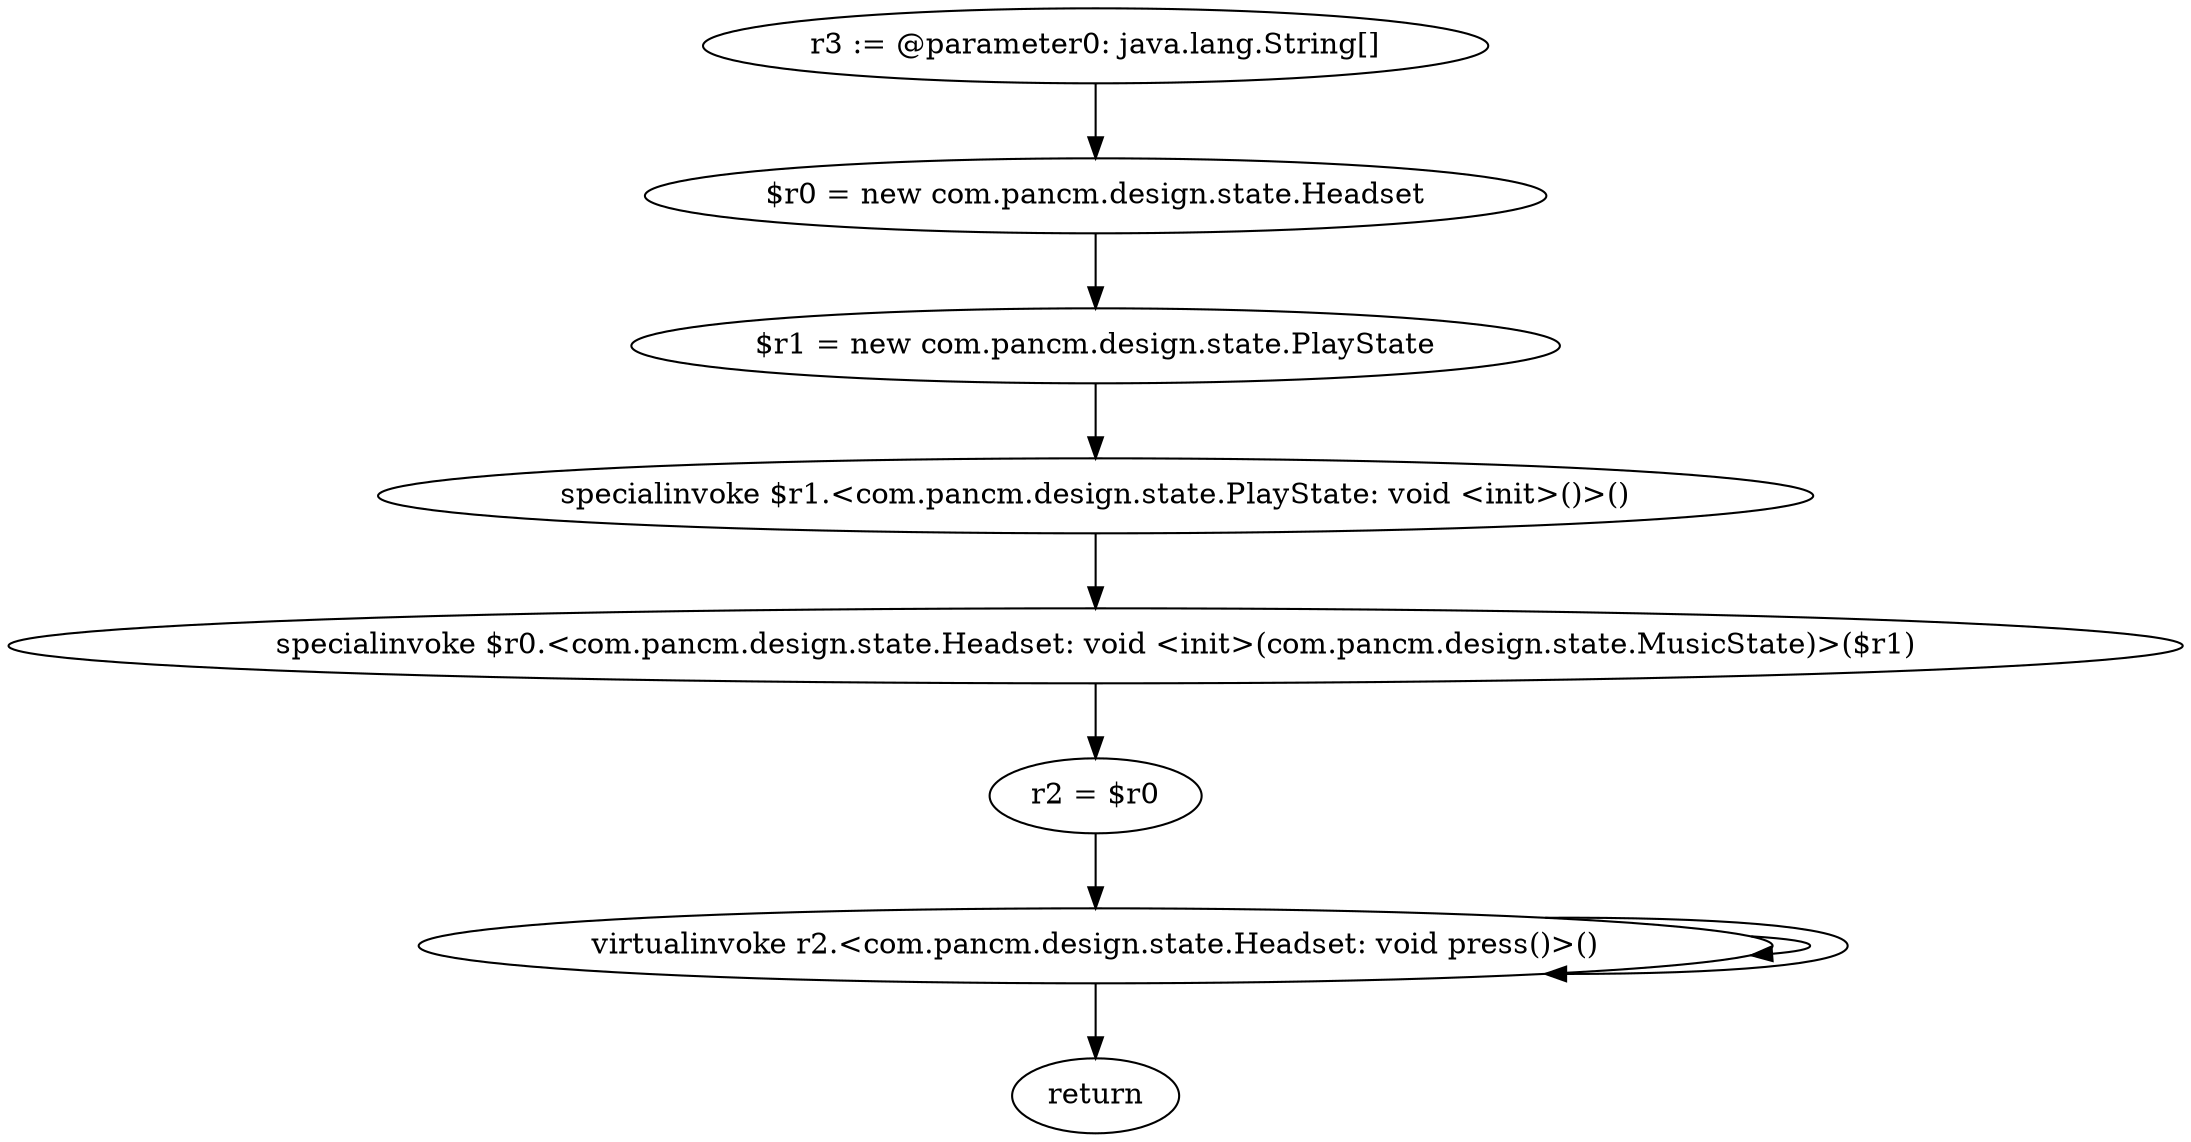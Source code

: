 digraph "unitGraph" {
    "r3 := @parameter0: java.lang.String[]"
    "$r0 = new com.pancm.design.state.Headset"
    "$r1 = new com.pancm.design.state.PlayState"
    "specialinvoke $r1.<com.pancm.design.state.PlayState: void <init>()>()"
    "specialinvoke $r0.<com.pancm.design.state.Headset: void <init>(com.pancm.design.state.MusicState)>($r1)"
    "r2 = $r0"
    "virtualinvoke r2.<com.pancm.design.state.Headset: void press()>()"
    "return"
    "r3 := @parameter0: java.lang.String[]"->"$r0 = new com.pancm.design.state.Headset";
    "$r0 = new com.pancm.design.state.Headset"->"$r1 = new com.pancm.design.state.PlayState";
    "$r1 = new com.pancm.design.state.PlayState"->"specialinvoke $r1.<com.pancm.design.state.PlayState: void <init>()>()";
    "specialinvoke $r1.<com.pancm.design.state.PlayState: void <init>()>()"->"specialinvoke $r0.<com.pancm.design.state.Headset: void <init>(com.pancm.design.state.MusicState)>($r1)";
    "specialinvoke $r0.<com.pancm.design.state.Headset: void <init>(com.pancm.design.state.MusicState)>($r1)"->"r2 = $r0";
    "r2 = $r0"->"virtualinvoke r2.<com.pancm.design.state.Headset: void press()>()";
    "virtualinvoke r2.<com.pancm.design.state.Headset: void press()>()"->"virtualinvoke r2.<com.pancm.design.state.Headset: void press()>()";
    "virtualinvoke r2.<com.pancm.design.state.Headset: void press()>()"->"virtualinvoke r2.<com.pancm.design.state.Headset: void press()>()";
    "virtualinvoke r2.<com.pancm.design.state.Headset: void press()>()"->"return";
}
